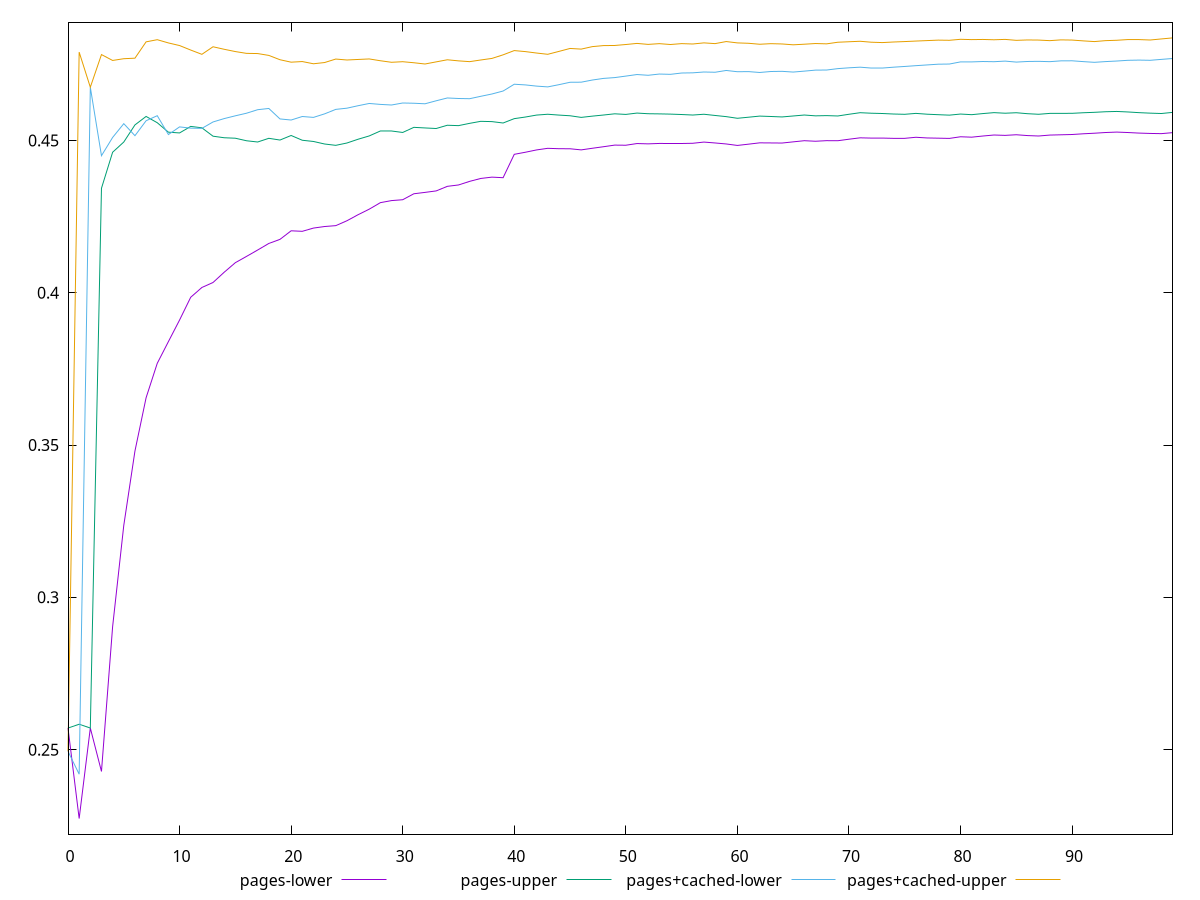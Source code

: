 reset

$pagesLower <<EOF
0 0.2570844206030929
1 0.2273865192208473
2 0.2570844206030929
3 0.24283636406609754
4 0.2903858399926244
5 0.3236240224095294
6 0.3480164555766999
7 0.3655187061378915
8 0.37681351177642086
9 0.38395256268721434
10 0.39103136958932716
11 0.3985066664015291
12 0.4017193277020546
13 0.40335860273645174
14 0.40672214135272494
15 0.4098617398696027
16 0.411916218774484
17 0.41401497240618007
18 0.4161715413292094
19 0.41751311475864916
20 0.4203222928025697
21 0.42015135116287106
22 0.42121405569410225
23 0.421725309351018
24 0.4220142097796779
25 0.42361787027851106
26 0.42560390686684396
27 0.42742456790241923
28 0.42956184661981794
29 0.4302384722600506
30 0.4305196504557384
31 0.4324780748312709
32 0.4329310001439621
33 0.43341311884834643
34 0.43491693694250877
35 0.4353665078144808
36 0.43655056744899207
37 0.4375051831497201
38 0.43793866163971035
39 0.437754362001593
40 0.4454272922075568
41 0.4461119111218691
42 0.4468701106886354
43 0.447398116303
44 0.4472727511885517
45 0.447249975188039
46 0.4468847985834388
47 0.44741569694686506
48 0.4479220689676421
49 0.44845024054564275
50 0.4484114443985094
51 0.44896344238317043
52 0.44886463064946786
53 0.4489954019611587
54 0.449080211133763
55 0.4490801198611008
56 0.4490527455769799
57 0.44944448908824924
58 0.44915670811666436
59 0.44882619255954037
60 0.448343580175055
61 0.4487625652640839
62 0.4491976743829263
63 0.44916401634349523
64 0.4491303202724259
65 0.4495176390539912
66 0.4498977728206383
67 0.4497188412717301
68 0.4499111643982395
69 0.44988943522854835
70 0.4503869311384723
71 0.45084407238699115
72 0.45075275525704767
73 0.4507574630263321
74 0.4506674292438397
75 0.45067387432290956
76 0.45102438625396163
77 0.4508003503213522
78 0.45072709733485444
79 0.4506509934426925
80 0.4511894479705409
81 0.4510567536547547
82 0.45143657565219614
83 0.45176688630514605
84 0.4516474231106102
85 0.45185161468194274
86 0.45158306255468417
87 0.4514387444209852
88 0.4517442700341486
89 0.451837526792927
90 0.4519325559393079
91 0.4521681347502926
92 0.4523532995303776
93 0.4525851141615377
94 0.45272606605384896
95 0.4525821138108812
96 0.452397388339822
97 0.45228124560795735
98 0.4522158096504292
99 0.4525379760101136
EOF

$pagesUpper <<EOF
0 0.2570844206030929
1 0.258338507773974
2 0.2570844206030929
3 0.4342846333769589
4 0.4461133680648089
5 0.4494676362845214
6 0.45507705189056924
7 0.4578650574962603
8 0.4558005313015333
9 0.45269774684678754
10 0.45244789268854957
11 0.4545955606726393
12 0.45412552463397254
13 0.4513792041522018
14 0.4508685760240418
15 0.4507120243121642
16 0.4498802665631088
17 0.4494721055625431
18 0.45068225206623935
19 0.450114942096825
20 0.45160973050971986
21 0.45004753165561684
22 0.4496462887432639
23 0.4488128453808525
24 0.4483760723847357
25 0.4491394475924918
26 0.4503772306574539
27 0.45146398513856634
28 0.4530882523731104
29 0.4530836331178268
30 0.4526024077571161
31 0.45428260180783564
32 0.4540864841432582
33 0.4538999658513876
34 0.45497006966112374
35 0.45484576036478647
36 0.45559493730408224
37 0.4562584996547102
38 0.4561639812088099
39 0.455710020343964
40 0.4571394898444841
41 0.4576701044598822
42 0.45831268232937633
43 0.45858136951337153
44 0.4583084925526085
45 0.4580875891850076
46 0.45755199355296866
47 0.45796378863710524
48 0.4583276439321341
49 0.45872611696346943
50 0.4585293645470115
51 0.4589669533750903
52 0.4587556065645662
53 0.45870313528176443
54 0.4586254864591111
55 0.458494378040535
56 0.45832567065527857
57 0.4585788942610029
58 0.4581826893304575
59 0.4578005138691671
60 0.4572575445194705
61 0.45761094607599356
62 0.4579755619267149
63 0.4578479841974824
64 0.45769875695914014
65 0.4580134061099972
66 0.45832730763738155
67 0.4580615216149079
68 0.45813391618353727
69 0.4580143992592329
70 0.4585737951270179
71 0.45909020300536335
72 0.4589215710095284
73 0.4588256271065146
74 0.4586553803487707
75 0.45856485621347715
76 0.4588634826332351
77 0.45859714162406656
78 0.45843712071977133
79 0.4582880015885223
80 0.4586477543480422
81 0.45844166158111466
82 0.4588013445894212
83 0.4591090156214399
84 0.4589189343194168
85 0.45907928587709074
86 0.4587645396192732
87 0.45857249647771203
88 0.4588603593504718
89 0.45887292284697
90 0.4588873730730534
91 0.4590754618977746
92 0.45921534886765647
93 0.459404534649817
94 0.4595004854042945
95 0.45933248400511006
96 0.45910577978842215
97 0.45894443842004506
98 0.45882475383852617
99 0.459188182109184
EOF

$pagesCachedLower <<EOF
0 0.2494536790728163
1 0.24193592280323392
2 0.4674522448852807
3 0.4449738386092032
4 0.45096598249499614
5 0.4554900727186225
6 0.451547476699096
7 0.45644854064481405
8 0.4581071469579302
9 0.45191936109697695
10 0.45443318215694056
11 0.45401959990996005
12 0.45394668762887036
13 0.45604983095544915
14 0.4571584299319436
15 0.4580710707839105
16 0.45892071951842395
17 0.4600734911811611
18 0.4604816936026621
19 0.4570440538984108
20 0.4566859879356114
21 0.4578416063012884
22 0.45754985057305386
23 0.45870973891400485
24 0.4601790784055178
25 0.46057316777024265
26 0.4613817776910964
27 0.46212371185693374
28 0.4618151076773849
29 0.46161718208426494
30 0.46227604059284094
31 0.4621949922028713
32 0.4620166347447629
33 0.4629992208923341
34 0.4639275987441917
35 0.4637532202074341
36 0.46368527633475887
37 0.46447502128589296
38 0.46523117402158515
39 0.4662069401771395
40 0.4684355191602256
41 0.46821281215491095
42 0.4678188784958661
43 0.4675607032702568
44 0.4682863791049127
45 0.46907882968413833
46 0.46910878597575584
47 0.46981619663739105
48 0.4703474759612693
49 0.4706153578238765
50 0.47110630876312937
51 0.47162062546696665
52 0.4713744396456433
53 0.47177943003816336
54 0.4716836763809232
55 0.4721175455109162
56 0.47218178978684966
57 0.47245172829349563
58 0.47236650006552705
59 0.47295644153502725
60 0.472540749960793
61 0.4725800596070294
62 0.4722949302585026
63 0.4726147916347813
64 0.47267080051020427
65 0.4724318781303385
66 0.4727386173763089
67 0.4730681312993167
68 0.47309906729504
69 0.4735602851704755
70 0.47382659118934156
71 0.47403387930227453
72 0.4737461940481166
73 0.47374897202830235
74 0.47403274809463675
75 0.47427162061849054
76 0.47453025219924294
77 0.47476956925216757
78 0.47501243529703496
79 0.4750650796847035
80 0.47576787473532073
81 0.475765744009051
82 0.4758931288651689
83 0.47583402106510575
84 0.4760276175647964
85 0.4757052294125191
86 0.4759035607035776
87 0.4759525372316126
88 0.47584569375186625
89 0.4761110367419903
90 0.47613091530457974
91 0.47585925238471977
92 0.4756267759435482
93 0.4758677908190497
94 0.47605233154452026
95 0.4762904099758143
96 0.4763593405563142
97 0.4762937689895735
98 0.4765922108440929
99 0.4768806848681031
EOF

$pagesCachedUpper <<EOF
0 0.2494536790728163
1 0.47897836621265444
2 0.4674522448852807
3 0.4781709416935593
4 0.4762412414911525
5 0.4768156073604439
6 0.4769851423458328
7 0.4823488677986602
8 0.48305506378941787
9 0.48199219262368564
10 0.4811332588444885
11 0.47965518143314007
12 0.4782549729830071
13 0.4807345433990704
14 0.47990812393025434
15 0.47915839231729185
16 0.47856877455856406
17 0.47850819430054986
18 0.47789618221503194
19 0.47647857388597786
20 0.4756772756364606
21 0.47588149090138737
22 0.4751525675387406
23 0.47555696832228184
24 0.47670173488913664
25 0.4763943833117204
26 0.47656667513236944
27 0.4767376567481915
28 0.4761460328415168
29 0.47563945810290686
30 0.47582993886830743
31 0.4754886844304881
32 0.4750783770650316
33 0.4757745909323175
34 0.4764646104709099
35 0.4761082144091045
36 0.47584837199565155
37 0.4763968597292279
38 0.47691212386903153
39 0.47808667648614556
40 0.47948421869983443
41 0.47914591811379925
42 0.4786770205082822
43 0.4782622508271531
44 0.479208768944176
45 0.48018156099064696
46 0.47996601021635726
47 0.48078299904136734
48 0.48112268682543163
49 0.48115663701311734
50 0.4814758811270095
51 0.48183440038664144
52 0.48151520922298374
53 0.48175792244740345
54 0.48147429268960523
55 0.4817654097335161
56 0.48164344960550576
57 0.4820128013353144
58 0.4817679830530418
59 0.4824481589638995
60 0.4820039454276184
61 0.48187851056553843
62 0.4815609097551638
63 0.481753074088579
64 0.48165575029676677
65 0.4813780818896478
66 0.48157424942533783
67 0.48179853763081737
68 0.4816927626198548
69 0.4822196124012848
70 0.4823821063184337
71 0.482540040089884
72 0.48222946465510963
73 0.482108763034528
74 0.48229867715731317
75 0.48244242859261427
76 0.48260916658895225
77 0.48276025067291145
78 0.48291499135468063
79 0.4828612102650843
80 0.48318485622384394
81 0.48308546978884964
82 0.4831349506686202
83 0.4830348598235308
84 0.4831527344939077
85 0.48284407291486703
86 0.4829716932748231
87 0.4829325067216445
88 0.4827434567264869
89 0.4829976986055302
90 0.48293616947198614
91 0.48266647819167957
92 0.48243864630215216
93 0.4827454987195369
94 0.48286692073243326
95 0.4830976713508929
96 0.48309109991404836
97 0.4829547783971769
98 0.48330495637715415
99 0.4836426433426859
EOF

set key outside below
set xrange [0:99]
set yrange [0.22226139673841053:0.4887677658251227]
set trange [0.22226139673841053:0.4887677658251227]
set terminal svg size 640, 560 enhanced background rgb 'white'
set output "report_00016_2021-02-10T13-31-48.338Z/meta/scoreEstimate/comparison/sorted/0_vs_1.svg"

plot $pagesLower title "pages-lower" with line, \
     $pagesUpper title "pages-upper" with line, \
     $pagesCachedLower title "pages+cached-lower" with line, \
     $pagesCachedUpper title "pages+cached-upper" with line

reset
